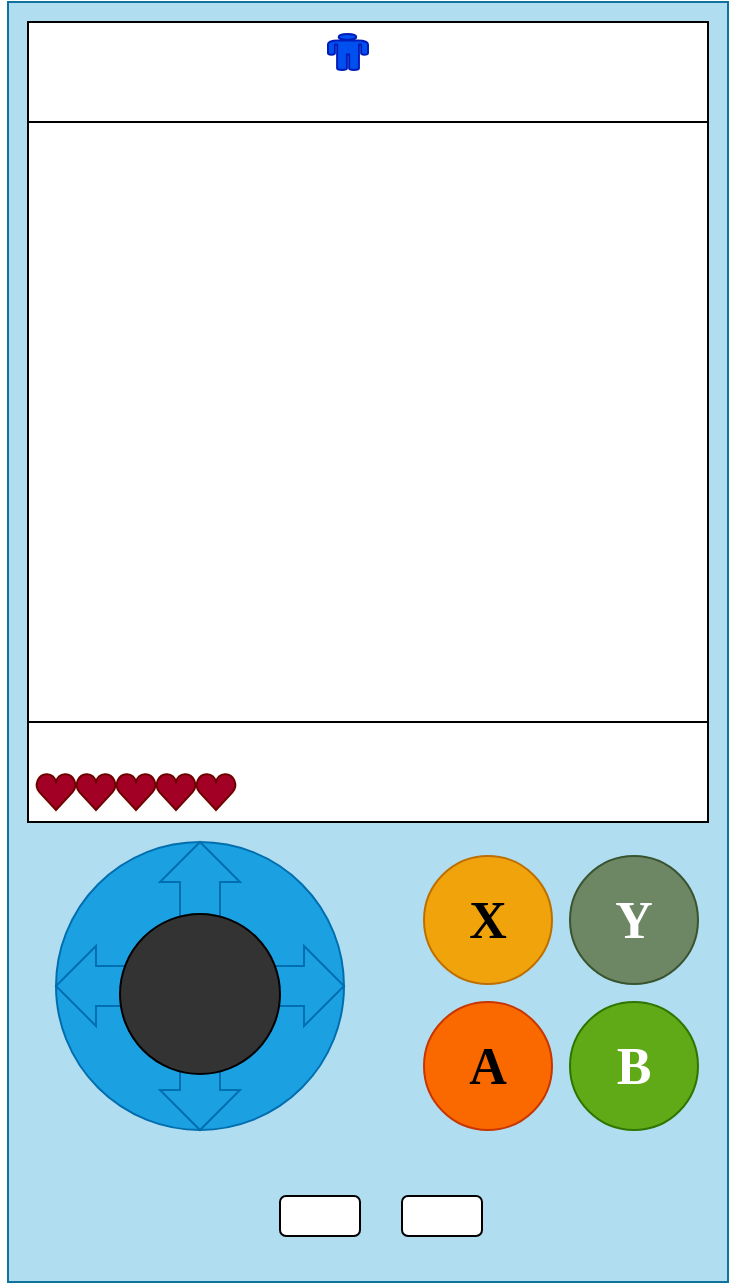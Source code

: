<mxfile>
    <diagram id="a9heO_qm81BZtqS9jmNY" name="Page-1">
        <mxGraphModel dx="1945" dy="800" grid="1" gridSize="10" guides="1" tooltips="1" connect="1" arrows="1" fold="1" page="1" pageScale="1" pageWidth="827" pageHeight="1169" math="0" shadow="0">
            <root>
                <mxCell id="0"/>
                <mxCell id="1" parent="0"/>
                <mxCell id="30" value="" style="rounded=0;whiteSpace=wrap;html=1;fillColor=#b1ddf0;strokeColor=#10739e;" parent="1" vertex="1">
                    <mxGeometry x="-823" width="360" height="640" as="geometry"/>
                </mxCell>
                <mxCell id="31" value="" style="ellipse;whiteSpace=wrap;html=1;aspect=fixed;fillColor=#1ba1e2;strokeColor=#006EAF;fontColor=#ffffff;" parent="1" vertex="1">
                    <mxGeometry x="-799" y="420" width="144" height="144" as="geometry"/>
                </mxCell>
                <mxCell id="32" value="" style="html=1;shadow=0;dashed=0;align=center;verticalAlign=middle;shape=mxgraph.arrows2.calloutQuadArrow;dy=10;dx=20;notch=24;arrowHead=10;fillColor=#1ba1e2;aspect=fixed;fontColor=#ffffff;strokeColor=#006EAF;" parent="1" vertex="1">
                    <mxGeometry x="-799" y="420" width="144" height="144" as="geometry"/>
                </mxCell>
                <mxCell id="33" value="" style="ellipse;whiteSpace=wrap;html=1;aspect=fixed;strokeColor=none;fillColor=none;" parent="1" vertex="1">
                    <mxGeometry x="-827" y="392" width="200" height="200" as="geometry"/>
                </mxCell>
                <mxCell id="34" value="&lt;b&gt;&lt;font style=&quot;font-size: 26px&quot; face=&quot;Verdana&quot;&gt;X&lt;/font&gt;&lt;/b&gt;" style="ellipse;whiteSpace=wrap;html=1;aspect=fixed;fillColor=#f0a30a;strokeColor=#BD7000;fontColor=#000000;direction=south;" parent="1" vertex="1">
                    <mxGeometry x="-615" y="427" width="64" height="64" as="geometry"/>
                </mxCell>
                <mxCell id="35" value="&lt;b&gt;&lt;font style=&quot;font-size: 26px&quot; face=&quot;Verdana&quot;&gt;Y&lt;/font&gt;&lt;/b&gt;" style="ellipse;whiteSpace=wrap;html=1;aspect=fixed;fillColor=#6d8764;strokeColor=#3A5431;fontColor=#ffffff;direction=south;" parent="1" vertex="1">
                    <mxGeometry x="-542" y="427" width="64" height="64" as="geometry"/>
                </mxCell>
                <mxCell id="36" value="&lt;b&gt;&lt;font style=&quot;font-size: 26px&quot; face=&quot;Verdana&quot;&gt;A&lt;/font&gt;&lt;/b&gt;" style="ellipse;whiteSpace=wrap;html=1;aspect=fixed;fillColor=#fa6800;strokeColor=#C73500;fontColor=#000000;direction=south;" parent="1" vertex="1">
                    <mxGeometry x="-615" y="500" width="64" height="64" as="geometry"/>
                </mxCell>
                <mxCell id="37" value="&lt;b&gt;&lt;font style=&quot;font-size: 26px&quot; face=&quot;Verdana&quot;&gt;B&lt;/font&gt;&lt;/b&gt;" style="ellipse;whiteSpace=wrap;html=1;aspect=fixed;fillColor=#60a917;strokeColor=#2D7600;fontColor=#ffffff;direction=south;" parent="1" vertex="1">
                    <mxGeometry x="-542" y="500" width="64" height="64" as="geometry"/>
                </mxCell>
                <mxCell id="38" value="" style="ellipse;whiteSpace=wrap;html=1;aspect=fixed;fillColor=#333333;" parent="1" vertex="1">
                    <mxGeometry x="-767" y="456" width="80" height="80" as="geometry"/>
                </mxCell>
                <mxCell id="39" value="" style="rounded=1;whiteSpace=wrap;html=1;" parent="1" vertex="1">
                    <mxGeometry x="-626" y="597" width="40" height="20" as="geometry"/>
                </mxCell>
                <mxCell id="40" value="" style="rounded=1;whiteSpace=wrap;html=1;" parent="1" vertex="1">
                    <mxGeometry x="-687" y="597" width="40" height="20" as="geometry"/>
                </mxCell>
                <mxCell id="41" value="&lt;font style=&quot;font-size: 19px&quot;&gt;Game Display Area&lt;/font&gt;" style="rounded=0;whiteSpace=wrap;html=1;fillColor=#bac8d3;strokeColor=#23445d;" parent="1" vertex="1">
                    <mxGeometry x="-813" y="10" width="336" height="400" as="geometry"/>
                </mxCell>
                <mxCell id="42" value="" style="rounded=0;whiteSpace=wrap;html=1;" parent="1" vertex="1">
                    <mxGeometry x="-813" y="10" width="340" height="400" as="geometry"/>
                </mxCell>
                <mxCell id="43" value="" style="rounded=0;whiteSpace=wrap;html=1;" parent="1" vertex="1">
                    <mxGeometry x="-813" y="60" width="340" height="300" as="geometry"/>
                </mxCell>
                <mxCell id="44" value="" style="shape=mxgraph.signs.people.man_1;html=1;pointerEvents=1;fillColor=#0050ef;strokeColor=#001DBC;verticalLabelPosition=bottom;verticalAlign=top;align=center;fontColor=#ffffff;" parent="1" vertex="1">
                    <mxGeometry x="-663" y="16" width="20" height="18" as="geometry"/>
                </mxCell>
                <mxCell id="45" value="" style="dashed=0;verticalLabelPosition=bottom;verticalAlign=top;align=center;shape=mxgraph.gmdl.heart;strokeColor=#6F0000;fillColor=#a20025;shadow=0;fontColor=#ffffff;" parent="1" vertex="1">
                    <mxGeometry x="-809" y="386" width="20" height="18" as="geometry"/>
                </mxCell>
                <mxCell id="46" value="" style="dashed=0;verticalLabelPosition=bottom;verticalAlign=top;align=center;shape=mxgraph.gmdl.heart;strokeColor=#6F0000;fillColor=#a20025;shadow=0;fontColor=#ffffff;" parent="1" vertex="1">
                    <mxGeometry x="-789" y="386" width="20" height="18" as="geometry"/>
                </mxCell>
                <mxCell id="47" value="" style="dashed=0;verticalLabelPosition=bottom;verticalAlign=top;align=center;shape=mxgraph.gmdl.heart;strokeColor=#6F0000;fillColor=#a20025;shadow=0;fontColor=#ffffff;" parent="1" vertex="1">
                    <mxGeometry x="-769" y="386" width="20" height="18" as="geometry"/>
                </mxCell>
                <mxCell id="48" value="" style="dashed=0;verticalLabelPosition=bottom;verticalAlign=top;align=center;shape=mxgraph.gmdl.heart;strokeColor=#6F0000;fillColor=#a20025;shadow=0;fontColor=#ffffff;" parent="1" vertex="1">
                    <mxGeometry x="-749" y="386" width="20" height="18" as="geometry"/>
                </mxCell>
                <mxCell id="49" value="" style="dashed=0;verticalLabelPosition=bottom;verticalAlign=top;align=center;shape=mxgraph.gmdl.heart;strokeColor=#6F0000;fillColor=#a20025;shadow=0;fontColor=#ffffff;" parent="1" vertex="1">
                    <mxGeometry x="-729" y="386" width="20" height="18" as="geometry"/>
                </mxCell>
            </root>
        </mxGraphModel>
    </diagram>
</mxfile>
